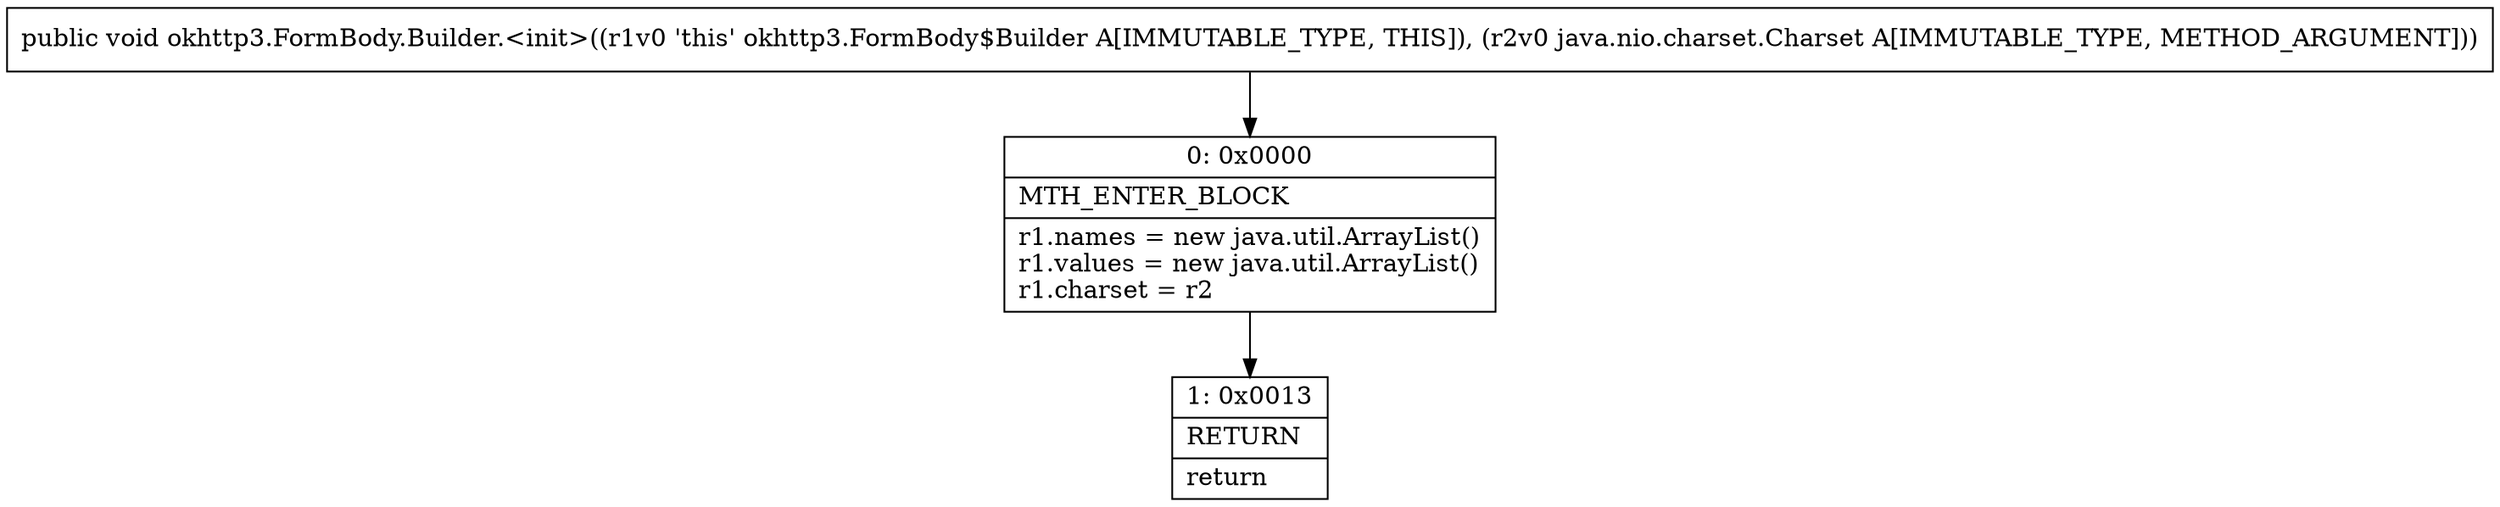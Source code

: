 digraph "CFG forokhttp3.FormBody.Builder.\<init\>(Ljava\/nio\/charset\/Charset;)V" {
Node_0 [shape=record,label="{0\:\ 0x0000|MTH_ENTER_BLOCK\l|r1.names = new java.util.ArrayList()\lr1.values = new java.util.ArrayList()\lr1.charset = r2\l}"];
Node_1 [shape=record,label="{1\:\ 0x0013|RETURN\l|return\l}"];
MethodNode[shape=record,label="{public void okhttp3.FormBody.Builder.\<init\>((r1v0 'this' okhttp3.FormBody$Builder A[IMMUTABLE_TYPE, THIS]), (r2v0 java.nio.charset.Charset A[IMMUTABLE_TYPE, METHOD_ARGUMENT])) }"];
MethodNode -> Node_0;
Node_0 -> Node_1;
}

